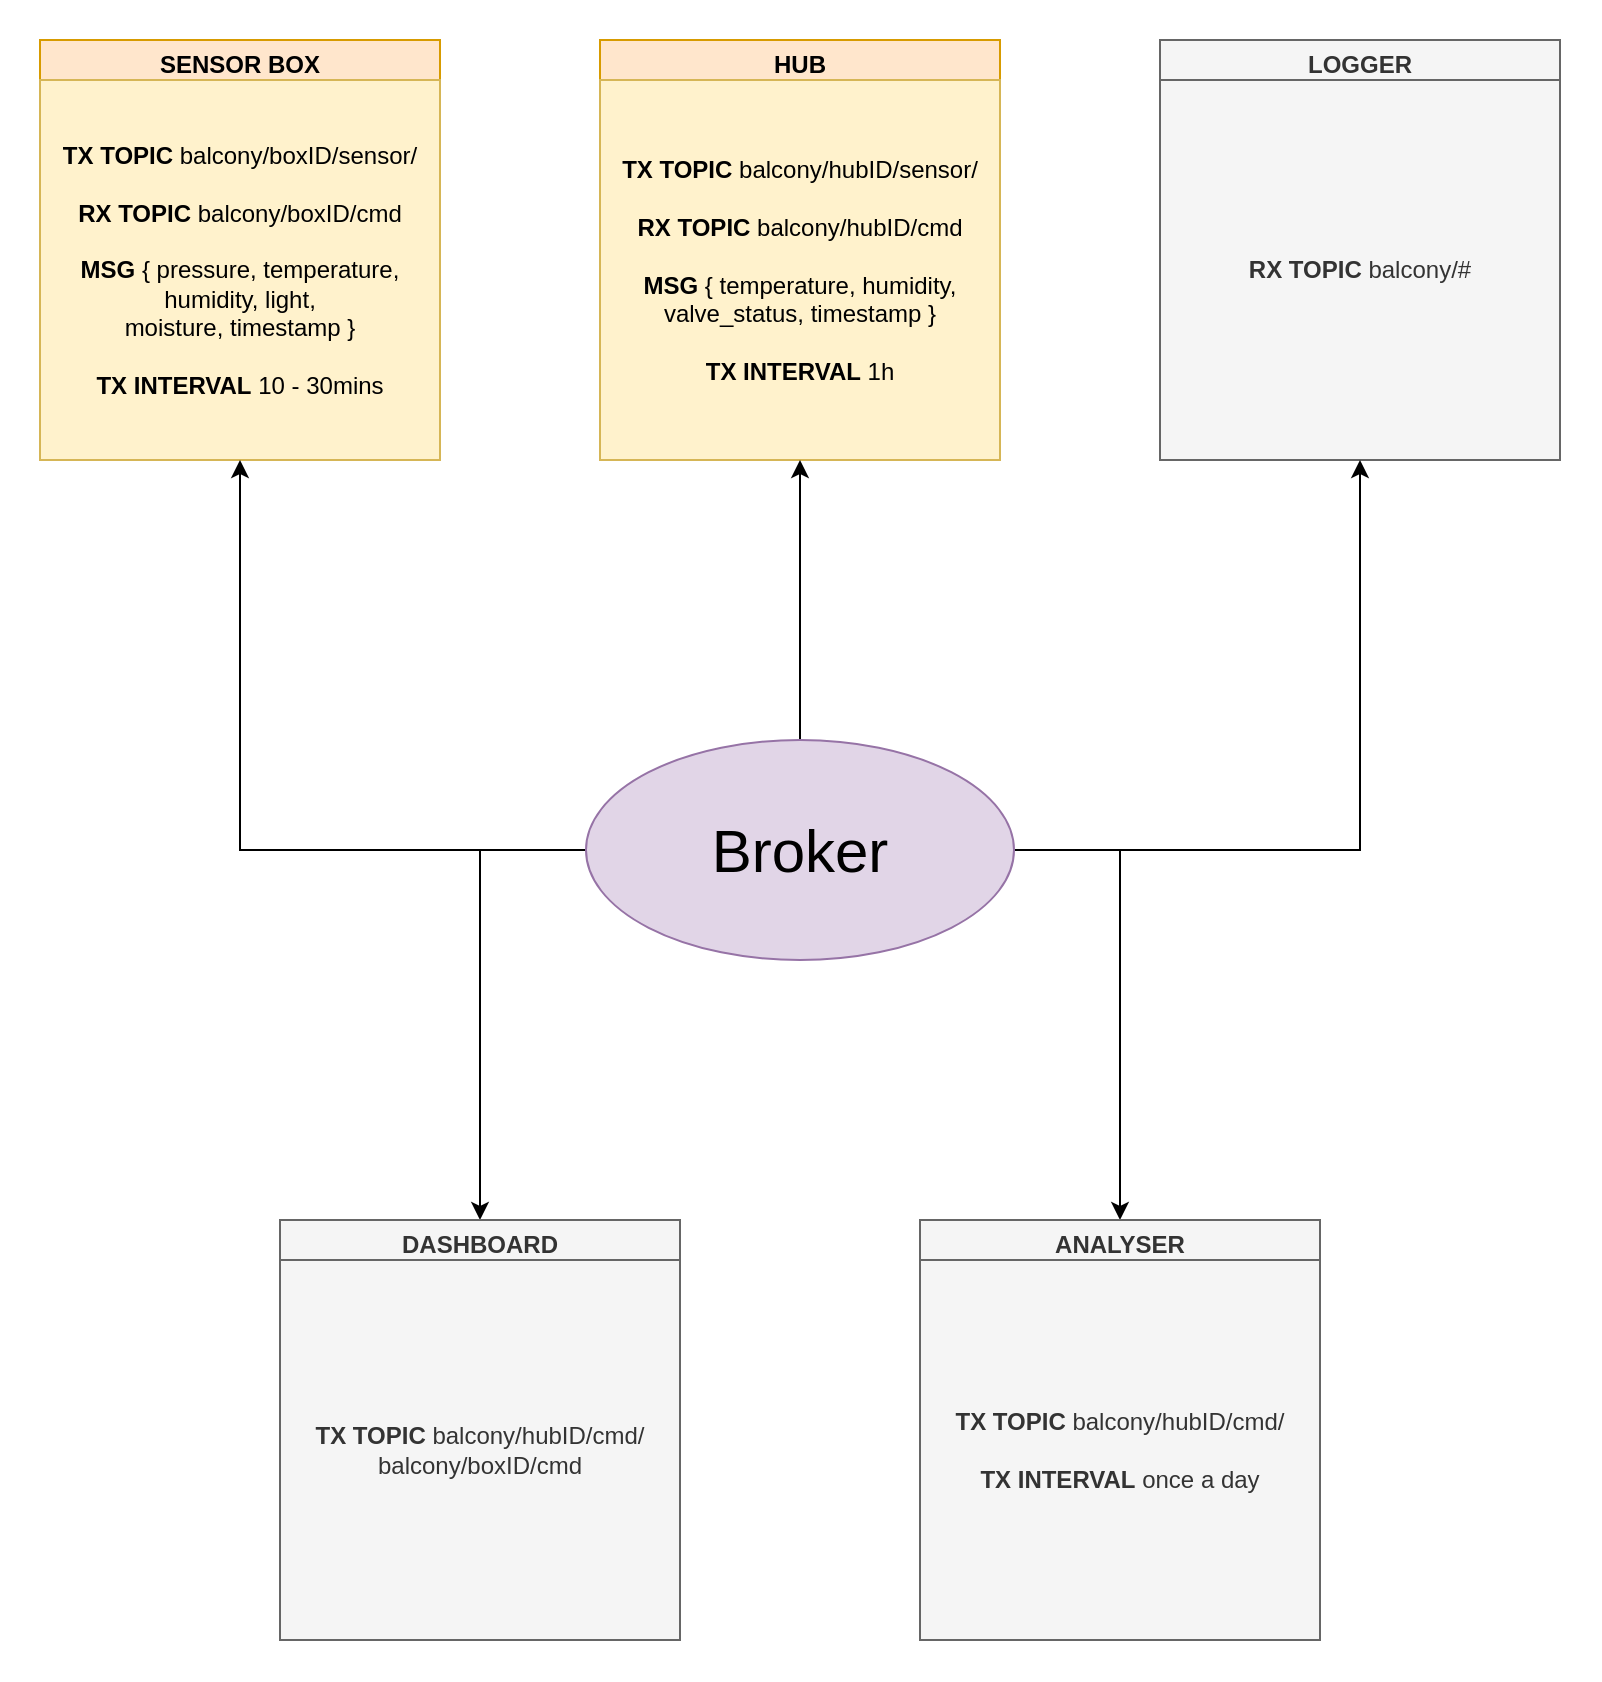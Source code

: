 <mxfile version="13.0.9" type="device"><diagram id="IAUt4npmpqMTrsW0TojZ" name="Page-1"><mxGraphModel dx="2393" dy="1265" grid="1" gridSize="10" guides="1" tooltips="1" connect="1" arrows="1" fold="1" page="1" pageScale="1" pageWidth="827" pageHeight="1169" math="0" shadow="0"><root><mxCell id="0"/><mxCell id="1" parent="0"/><mxCell id="9-cjFG1S7iTvLRPJYirR-1" value="" style="rounded=0;whiteSpace=wrap;html=1;strokeColor=none;" parent="1" vertex="1"><mxGeometry width="800" height="840" as="geometry"/></mxCell><mxCell id="VqLmNpFpp3tnx28YSVDf-2" value="SENSOR BOX" style="swimlane;fillColor=#ffe6cc;strokeColor=#d79b00;" parent="1" vertex="1"><mxGeometry x="20" y="20" width="200" height="210" as="geometry"/></mxCell><mxCell id="VqLmNpFpp3tnx28YSVDf-1" value="&lt;b&gt;TX TOPIC &lt;/b&gt;balcony/boxID/sensor/&lt;br&gt;&lt;br&gt;&lt;b&gt;RX TOPIC&lt;/b&gt; balcony/boxID/cmd&lt;br&gt;&lt;br&gt;&lt;b&gt;MSG&lt;/b&gt; { pressure, temperature, humidity, light, &lt;br&gt;moisture, timestamp }&lt;br&gt;&lt;br&gt;&lt;b&gt;TX INTERVAL&lt;/b&gt; 10 - 30mins" style="rounded=0;whiteSpace=wrap;html=1;align=center;fillColor=#fff2cc;strokeColor=#d6b656;" parent="VqLmNpFpp3tnx28YSVDf-2" vertex="1"><mxGeometry y="20" width="200" height="190" as="geometry"/></mxCell><mxCell id="VqLmNpFpp3tnx28YSVDf-5" value="HUB" style="swimlane;fillColor=#ffe6cc;strokeColor=#d79b00;" parent="1" vertex="1"><mxGeometry x="300" y="20" width="200" height="210" as="geometry"/></mxCell><mxCell id="VqLmNpFpp3tnx28YSVDf-6" value="&lt;b&gt;TX TOPIC&lt;/b&gt; balcony/hubID/sensor/&lt;br&gt;&lt;br&gt;&lt;b&gt;RX TOPIC&lt;/b&gt; balcony/hubID/cmd&lt;br&gt;&lt;br&gt;&lt;b&gt;MSG&lt;/b&gt; { temperature, humidity, valve_status, timestamp }&lt;br&gt;&lt;br&gt;&lt;b&gt;TX INTERVAL&lt;/b&gt; 1h" style="rounded=0;whiteSpace=wrap;html=1;fillColor=#fff2cc;strokeColor=#d6b656;" parent="VqLmNpFpp3tnx28YSVDf-5" vertex="1"><mxGeometry y="20" width="200" height="190" as="geometry"/></mxCell><mxCell id="VqLmNpFpp3tnx28YSVDf-7" value="LOGGER" style="swimlane;fillColor=#f5f5f5;strokeColor=#666666;fontColor=#333333;" parent="1" vertex="1"><mxGeometry x="580" y="20" width="200" height="210" as="geometry"/></mxCell><mxCell id="VqLmNpFpp3tnx28YSVDf-8" value="&lt;b&gt;RX TOPIC&lt;/b&gt; balcony/#" style="rounded=0;whiteSpace=wrap;html=1;fillColor=#f5f5f5;strokeColor=#666666;fontColor=#333333;" parent="VqLmNpFpp3tnx28YSVDf-7" vertex="1"><mxGeometry y="20" width="200" height="190" as="geometry"/></mxCell><mxCell id="VqLmNpFpp3tnx28YSVDf-11" style="edgeStyle=orthogonalEdgeStyle;rounded=0;orthogonalLoop=1;jettySize=auto;html=1;exitX=0;exitY=0.5;exitDx=0;exitDy=0;entryX=0.5;entryY=1;entryDx=0;entryDy=0;fontSize=30;" parent="1" source="VqLmNpFpp3tnx28YSVDf-10" target="VqLmNpFpp3tnx28YSVDf-2" edge="1"><mxGeometry relative="1" as="geometry"/></mxCell><mxCell id="VqLmNpFpp3tnx28YSVDf-12" style="edgeStyle=orthogonalEdgeStyle;rounded=0;orthogonalLoop=1;jettySize=auto;html=1;exitX=0.5;exitY=0;exitDx=0;exitDy=0;entryX=0.5;entryY=1;entryDx=0;entryDy=0;fontSize=30;" parent="1" source="VqLmNpFpp3tnx28YSVDf-10" target="VqLmNpFpp3tnx28YSVDf-5" edge="1"><mxGeometry relative="1" as="geometry"/></mxCell><mxCell id="VqLmNpFpp3tnx28YSVDf-13" style="edgeStyle=orthogonalEdgeStyle;rounded=0;orthogonalLoop=1;jettySize=auto;html=1;exitX=1;exitY=0.5;exitDx=0;exitDy=0;entryX=0.5;entryY=1;entryDx=0;entryDy=0;fontSize=30;" parent="1" source="VqLmNpFpp3tnx28YSVDf-10" target="VqLmNpFpp3tnx28YSVDf-7" edge="1"><mxGeometry relative="1" as="geometry"/></mxCell><mxCell id="VqLmNpFpp3tnx28YSVDf-29" style="edgeStyle=orthogonalEdgeStyle;rounded=0;orthogonalLoop=1;jettySize=auto;html=1;exitX=0;exitY=0.5;exitDx=0;exitDy=0;entryX=0.5;entryY=0;entryDx=0;entryDy=0;fontSize=30;" parent="1" source="VqLmNpFpp3tnx28YSVDf-10" target="VqLmNpFpp3tnx28YSVDf-14" edge="1"><mxGeometry relative="1" as="geometry"/></mxCell><mxCell id="VqLmNpFpp3tnx28YSVDf-30" style="edgeStyle=orthogonalEdgeStyle;rounded=0;orthogonalLoop=1;jettySize=auto;html=1;exitX=1;exitY=0.5;exitDx=0;exitDy=0;entryX=0.5;entryY=0;entryDx=0;entryDy=0;fontSize=30;" parent="1" source="VqLmNpFpp3tnx28YSVDf-10" target="VqLmNpFpp3tnx28YSVDf-18" edge="1"><mxGeometry relative="1" as="geometry"/></mxCell><mxCell id="VqLmNpFpp3tnx28YSVDf-10" value="Broker" style="ellipse;whiteSpace=wrap;html=1;align=center;newEdgeStyle={&quot;edgeStyle&quot;:&quot;entityRelationEdgeStyle&quot;,&quot;startArrow&quot;:&quot;none&quot;,&quot;endArrow&quot;:&quot;none&quot;,&quot;segment&quot;:10,&quot;curved&quot;:1};treeFolding=1;treeMoving=1;fontSize=30;fillColor=#e1d5e7;strokeColor=#9673a6;" parent="1" vertex="1"><mxGeometry x="293" y="370" width="214" height="110" as="geometry"/></mxCell><mxCell id="VqLmNpFpp3tnx28YSVDf-14" value="DASHBOARD" style="swimlane;fillColor=#f5f5f5;strokeColor=#666666;fontColor=#333333;" parent="1" vertex="1"><mxGeometry x="140" y="610" width="200" height="210" as="geometry"/></mxCell><mxCell id="VqLmNpFpp3tnx28YSVDf-15" value="&lt;b&gt;TX TOPIC&lt;/b&gt; balcony/hubID/cmd/&lt;br&gt;balcony/boxID/cmd" style="rounded=0;whiteSpace=wrap;html=1;fillColor=#f5f5f5;strokeColor=#666666;fontColor=#333333;" parent="VqLmNpFpp3tnx28YSVDf-14" vertex="1"><mxGeometry y="20" width="200" height="190" as="geometry"/></mxCell><mxCell id="VqLmNpFpp3tnx28YSVDf-18" value="ANALYSER" style="swimlane;fillColor=#f5f5f5;strokeColor=#666666;fontColor=#333333;" parent="1" vertex="1"><mxGeometry x="460" y="610" width="200" height="210" as="geometry"/></mxCell><mxCell id="VqLmNpFpp3tnx28YSVDf-19" value="&lt;b&gt;TX TOPIC&lt;/b&gt; balcony/hubID/cmd/&lt;br&gt;&lt;br&gt;&lt;b&gt;TX INTERVAL&lt;/b&gt; once a day" style="rounded=0;whiteSpace=wrap;html=1;fillColor=#f5f5f5;strokeColor=#666666;fontColor=#333333;" parent="VqLmNpFpp3tnx28YSVDf-18" vertex="1"><mxGeometry y="20" width="200" height="190" as="geometry"/></mxCell></root></mxGraphModel></diagram></mxfile>